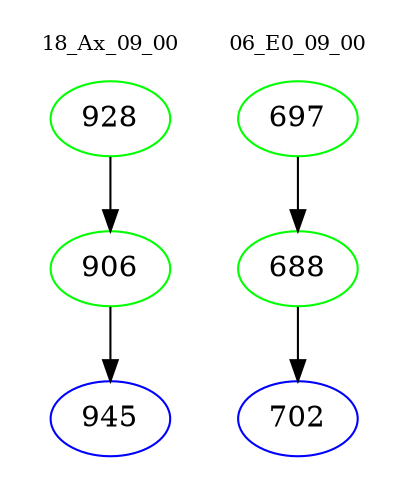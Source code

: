 digraph{
subgraph cluster_0 {
color = white
label = "18_Ax_09_00";
fontsize=10;
T0_928 [label="928", color="green"]
T0_928 -> T0_906 [color="black"]
T0_906 [label="906", color="green"]
T0_906 -> T0_945 [color="black"]
T0_945 [label="945", color="blue"]
}
subgraph cluster_1 {
color = white
label = "06_E0_09_00";
fontsize=10;
T1_697 [label="697", color="green"]
T1_697 -> T1_688 [color="black"]
T1_688 [label="688", color="green"]
T1_688 -> T1_702 [color="black"]
T1_702 [label="702", color="blue"]
}
}
